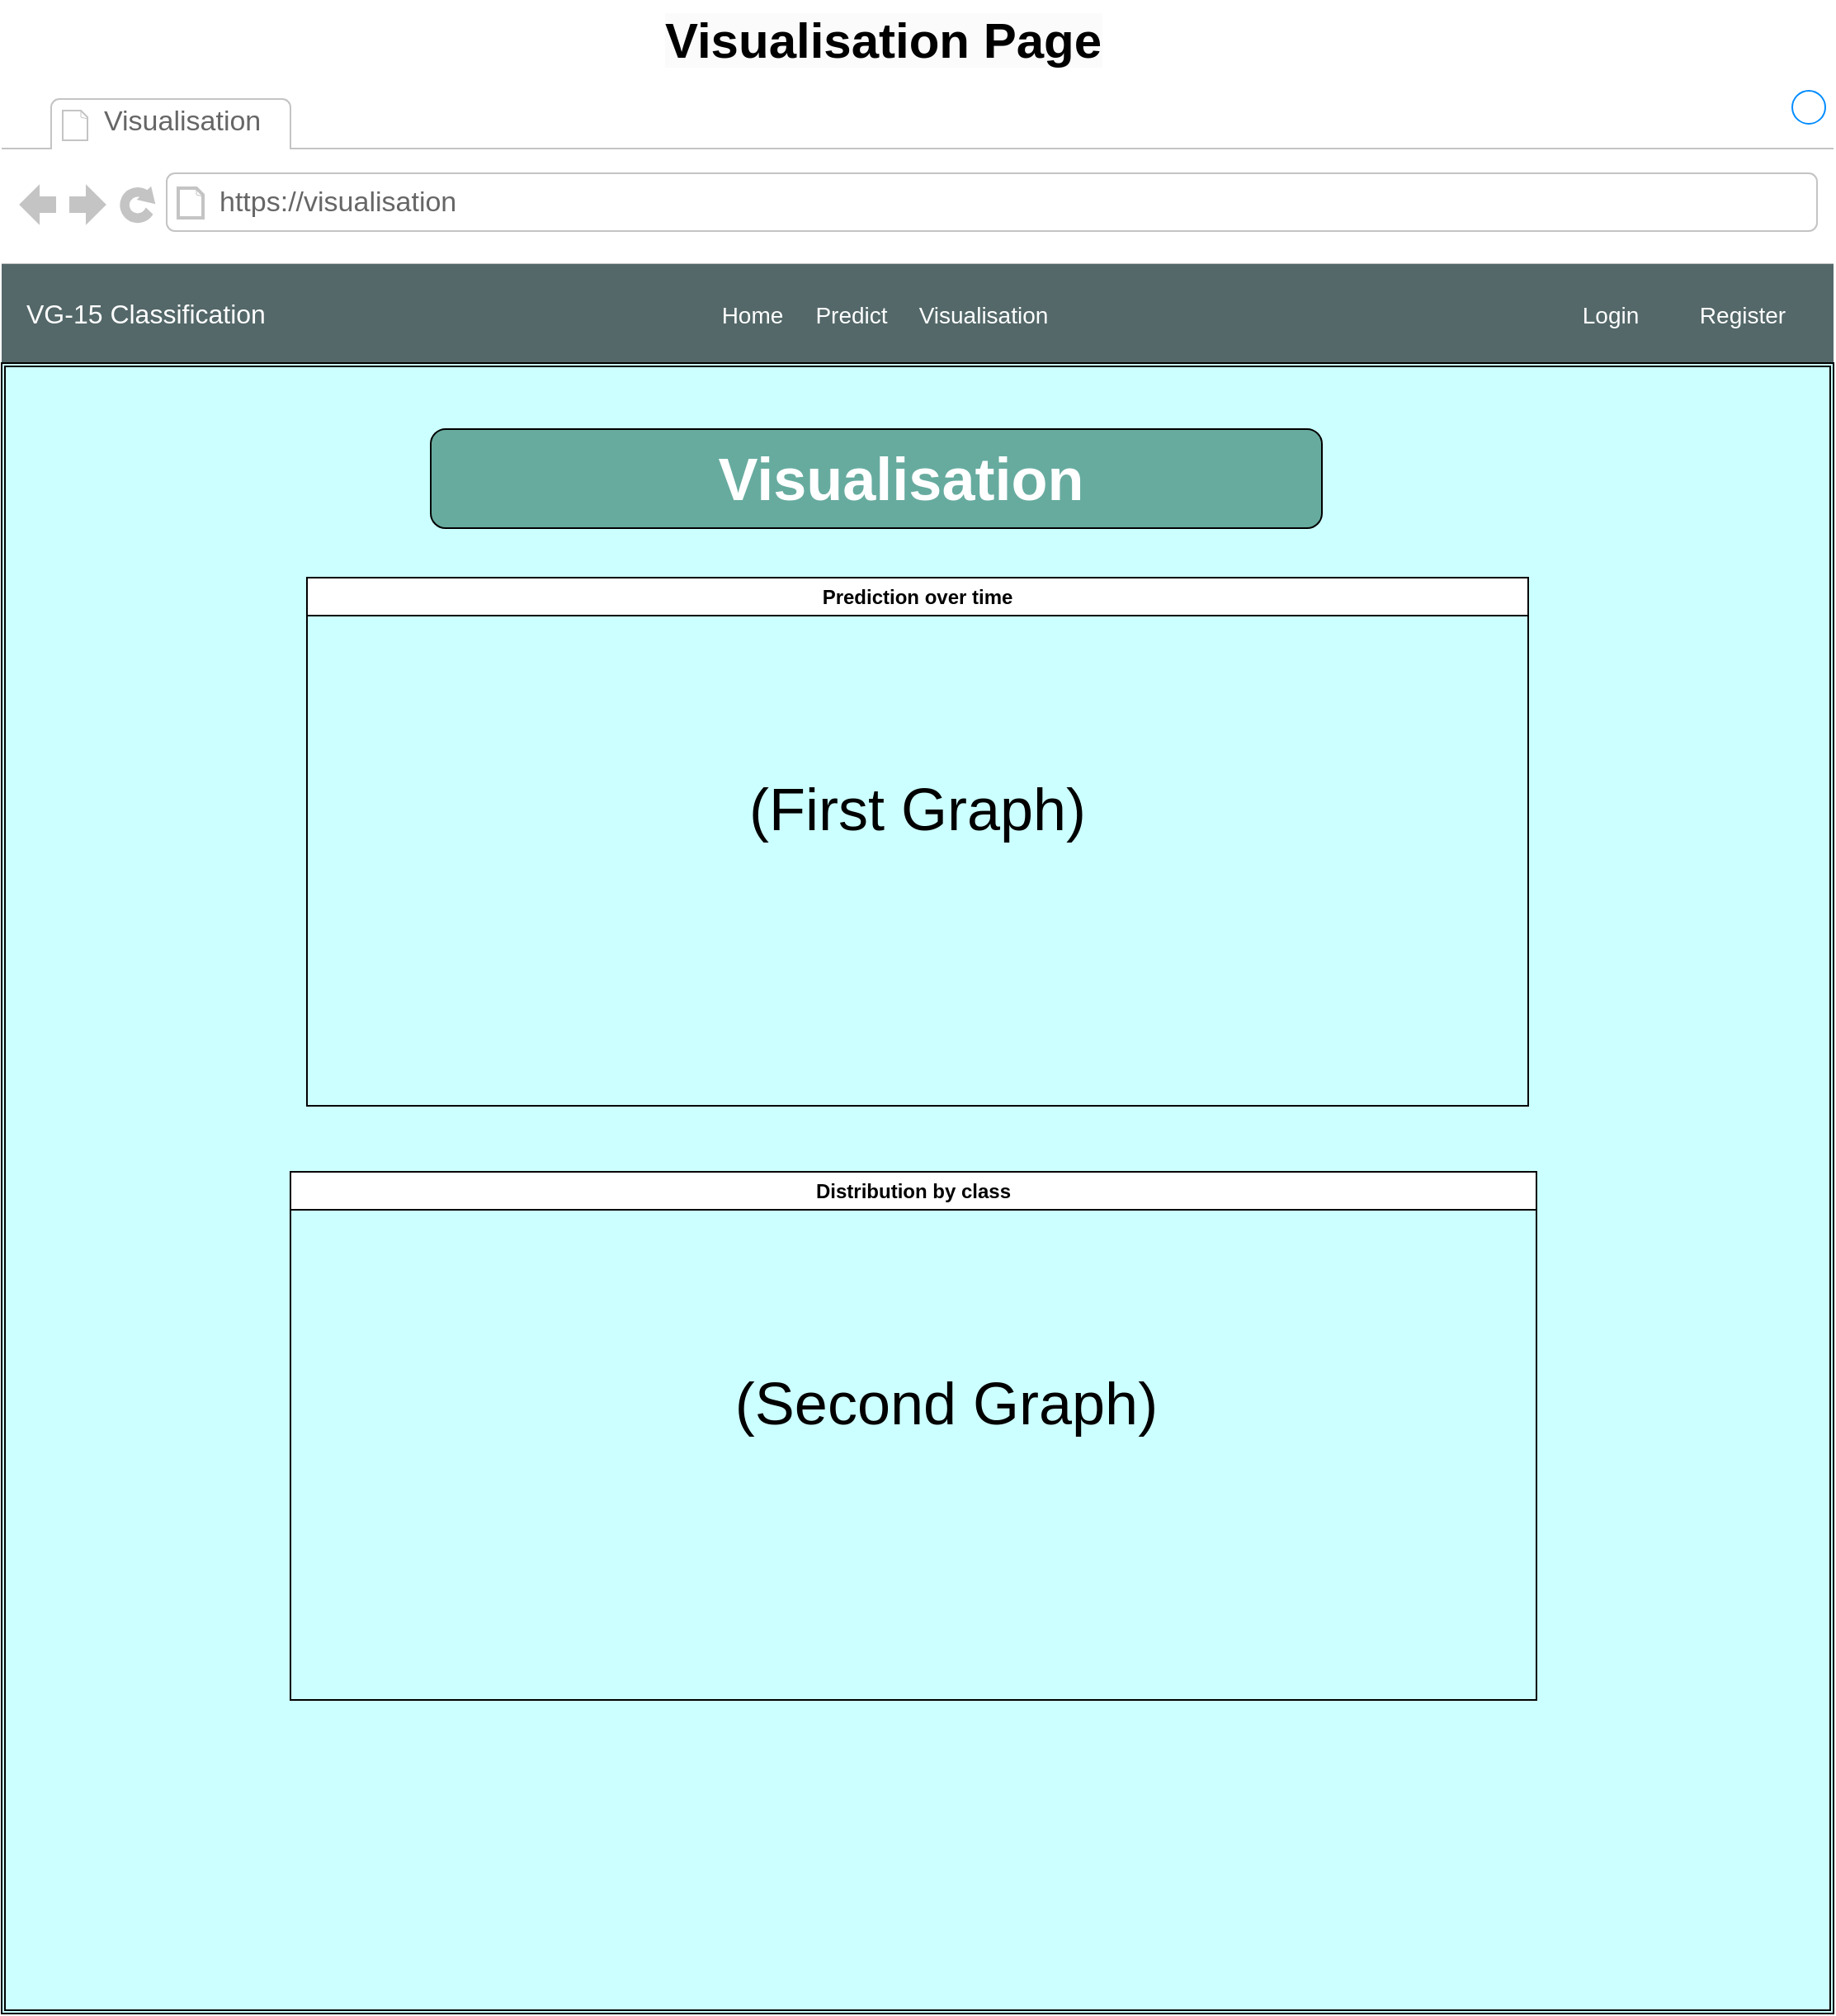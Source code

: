 <mxfile version="23.1.2" type="gitlab">
  <diagram name="Page-1" id="HFw-rATWg2pGmlk59cch">
    <mxGraphModel dx="80" dy="1925" grid="1" gridSize="10" guides="1" tooltips="1" connect="1" arrows="1" fold="1" page="1" pageScale="1" pageWidth="850" pageHeight="1100" math="0" shadow="0">
      <root>
        <mxCell id="0" />
        <mxCell id="1" parent="0" />
        <mxCell id="1lKvg62nwzbLg4IVKvBi-1" value="&#xa;&lt;span style=&quot;color: rgb(255, 255, 255); font-family: Helvetica; font-size: 16px; font-style: normal; font-variant-ligatures: normal; font-variant-caps: normal; font-weight: 400; letter-spacing: normal; orphans: 2; text-align: left; text-indent: 0px; text-transform: none; widows: 2; word-spacing: 0px; -webkit-text-stroke-width: 0px; background-color: rgb(251, 251, 251); text-decoration-thickness: initial; text-decoration-style: initial; text-decoration-color: initial; float: none; display: inline !important;&quot;&gt;CarPrice&lt;/span&gt;&#xa;&#xa;" style="strokeWidth=1;shadow=0;dashed=0;align=center;html=1;shape=mxgraph.mockup.containers.browserWindow;rSize=0;strokeColor=#FFFFFF;mainText=,;recursiveResize=0;rounded=0;labelBackgroundColor=none;fontFamily=Verdana;fontSize=12;gradientColor=#e4e2e2;labelPadding=0;strokeOpacity=100;" vertex="1" parent="1">
          <mxGeometry x="2470" y="80" width="1110" height="990" as="geometry" />
        </mxCell>
        <mxCell id="1lKvg62nwzbLg4IVKvBi-2" value="Visualisation" style="strokeWidth=1;shadow=0;dashed=0;align=center;html=1;shape=mxgraph.mockup.containers.anchor;fontSize=17;fontColor=#666666;align=left;" vertex="1" parent="1lKvg62nwzbLg4IVKvBi-1">
          <mxGeometry x="60" y="10" width="180" height="28" as="geometry" />
        </mxCell>
        <mxCell id="1lKvg62nwzbLg4IVKvBi-3" value="https://visualisation" style="strokeWidth=1;shadow=0;dashed=0;align=center;html=1;shape=mxgraph.mockup.containers.anchor;rSize=0;fontSize=17;fontColor=#666666;align=left;" vertex="1" parent="1lKvg62nwzbLg4IVKvBi-1">
          <mxGeometry x="130" y="60" width="250" height="26" as="geometry" />
        </mxCell>
        <mxCell id="1lKvg62nwzbLg4IVKvBi-4" value="VG-15 Classification" style="html=1;shadow=0;dashed=0;fillColor=#546869;strokeColor=none;fontSize=16;fontColor=#ffffff;align=left;spacing=15;" vertex="1" parent="1lKvg62nwzbLg4IVKvBi-1">
          <mxGeometry y="110" width="1110" height="60" as="geometry" />
        </mxCell>
        <mxCell id="1lKvg62nwzbLg4IVKvBi-5" value="Login" style="fillColor=none;strokeColor=none;fontSize=14;fontColor=#ffffff;align=center;" vertex="1" parent="1lKvg62nwzbLg4IVKvBi-4">
          <mxGeometry width="70" height="50" relative="1" as="geometry">
            <mxPoint x="940" y="5" as="offset" />
          </mxGeometry>
        </mxCell>
        <mxCell id="1lKvg62nwzbLg4IVKvBi-6" value="Register" style="fillColor=none;strokeColor=none;fontSize=14;fontColor=#ffffff;align=center;" vertex="1" parent="1lKvg62nwzbLg4IVKvBi-4">
          <mxGeometry x="1020" y="5" width="70" height="50" as="geometry" />
        </mxCell>
        <mxCell id="1lKvg62nwzbLg4IVKvBi-7" value="Home" style="fillColor=none;strokeColor=none;fontSize=14;fontColor=#ffffff;align=center;" vertex="1" parent="1lKvg62nwzbLg4IVKvBi-4">
          <mxGeometry x="420" y="5" width="70" height="50" as="geometry" />
        </mxCell>
        <mxCell id="1lKvg62nwzbLg4IVKvBi-8" value="Predict" style="fillColor=none;strokeColor=none;fontSize=14;fontColor=#ffffff;align=center;" vertex="1" parent="1lKvg62nwzbLg4IVKvBi-4">
          <mxGeometry x="480" y="5" width="70" height="50" as="geometry" />
        </mxCell>
        <mxCell id="1lKvg62nwzbLg4IVKvBi-9" value="Visualisation" style="fillColor=none;strokeColor=none;fontSize=14;fontColor=#ffffff;align=center;" vertex="1" parent="1lKvg62nwzbLg4IVKvBi-4">
          <mxGeometry x="560" y="5" width="70" height="50" as="geometry" />
        </mxCell>
        <mxCell id="1lKvg62nwzbLg4IVKvBi-10" value="" style="shape=ext;double=1;rounded=0;whiteSpace=wrap;html=1;fillColor=#CCFFFF;" vertex="1" parent="1">
          <mxGeometry x="2470" y="250" width="1110" height="1000" as="geometry" />
        </mxCell>
        <mxCell id="1lKvg62nwzbLg4IVKvBi-12" value="&lt;span style=&quot;color: rgb(0, 0, 0); font-family: Helvetica; font-size: 30px; font-style: normal; font-variant-ligatures: normal; font-variant-caps: normal; font-weight: 700; letter-spacing: normal; orphans: 2; text-align: center; text-indent: 0px; text-transform: none; widows: 2; word-spacing: 0px; -webkit-text-stroke-width: 0px; background-color: rgb(251, 251, 251); text-decoration-thickness: initial; text-decoration-style: initial; text-decoration-color: initial; float: none; display: inline !important;&quot;&gt;Visualisation Page&lt;/span&gt;" style="text;whiteSpace=wrap;html=1;" vertex="1" parent="1">
          <mxGeometry x="2870" y="30" width="390" height="60" as="geometry" />
        </mxCell>
        <mxCell id="1lKvg62nwzbLg4IVKvBi-47" value="Prediction over time" style="swimlane;whiteSpace=wrap;html=1;" vertex="1" parent="1">
          <mxGeometry x="2655" y="380" width="740" height="320" as="geometry" />
        </mxCell>
        <mxCell id="1lKvg62nwzbLg4IVKvBi-48" value="&lt;font style=&quot;font-size: 36px;&quot;&gt;(First Graph)&lt;/font&gt;" style="text;strokeColor=none;align=center;fillColor=none;html=1;verticalAlign=middle;whiteSpace=wrap;rounded=0;" vertex="1" parent="1lKvg62nwzbLg4IVKvBi-47">
          <mxGeometry x="245" y="90" width="250" height="100" as="geometry" />
        </mxCell>
        <mxCell id="1lKvg62nwzbLg4IVKvBi-49" value="" style="rounded=1;whiteSpace=wrap;html=1;fillColor=#67AB9F;" vertex="1" parent="1">
          <mxGeometry x="2730" y="290" width="540" height="60" as="geometry" />
        </mxCell>
        <mxCell id="1lKvg62nwzbLg4IVKvBi-50" value="&lt;font color=&quot;#ffffff&quot; style=&quot;font-size: 36px;&quot;&gt;&lt;b&gt;Visualisation&lt;/b&gt;&lt;/font&gt;" style="text;strokeColor=none;align=center;fillColor=none;html=1;verticalAlign=middle;whiteSpace=wrap;rounded=0;" vertex="1" parent="1">
          <mxGeometry x="2840" y="305" width="350" height="30" as="geometry" />
        </mxCell>
        <mxCell id="1lKvg62nwzbLg4IVKvBi-51" value="Distribution by class" style="swimlane;whiteSpace=wrap;html=1;" vertex="1" parent="1">
          <mxGeometry x="2645" y="740" width="755" height="320" as="geometry" />
        </mxCell>
        <mxCell id="1lKvg62nwzbLg4IVKvBi-52" value="&lt;font style=&quot;font-size: 36px;&quot;&gt;(Second Graph)&lt;/font&gt;" style="text;strokeColor=none;align=center;fillColor=none;html=1;verticalAlign=middle;whiteSpace=wrap;rounded=0;" vertex="1" parent="1lKvg62nwzbLg4IVKvBi-51">
          <mxGeometry x="215" y="90" width="365" height="100" as="geometry" />
        </mxCell>
      </root>
    </mxGraphModel>
  </diagram>
</mxfile>
